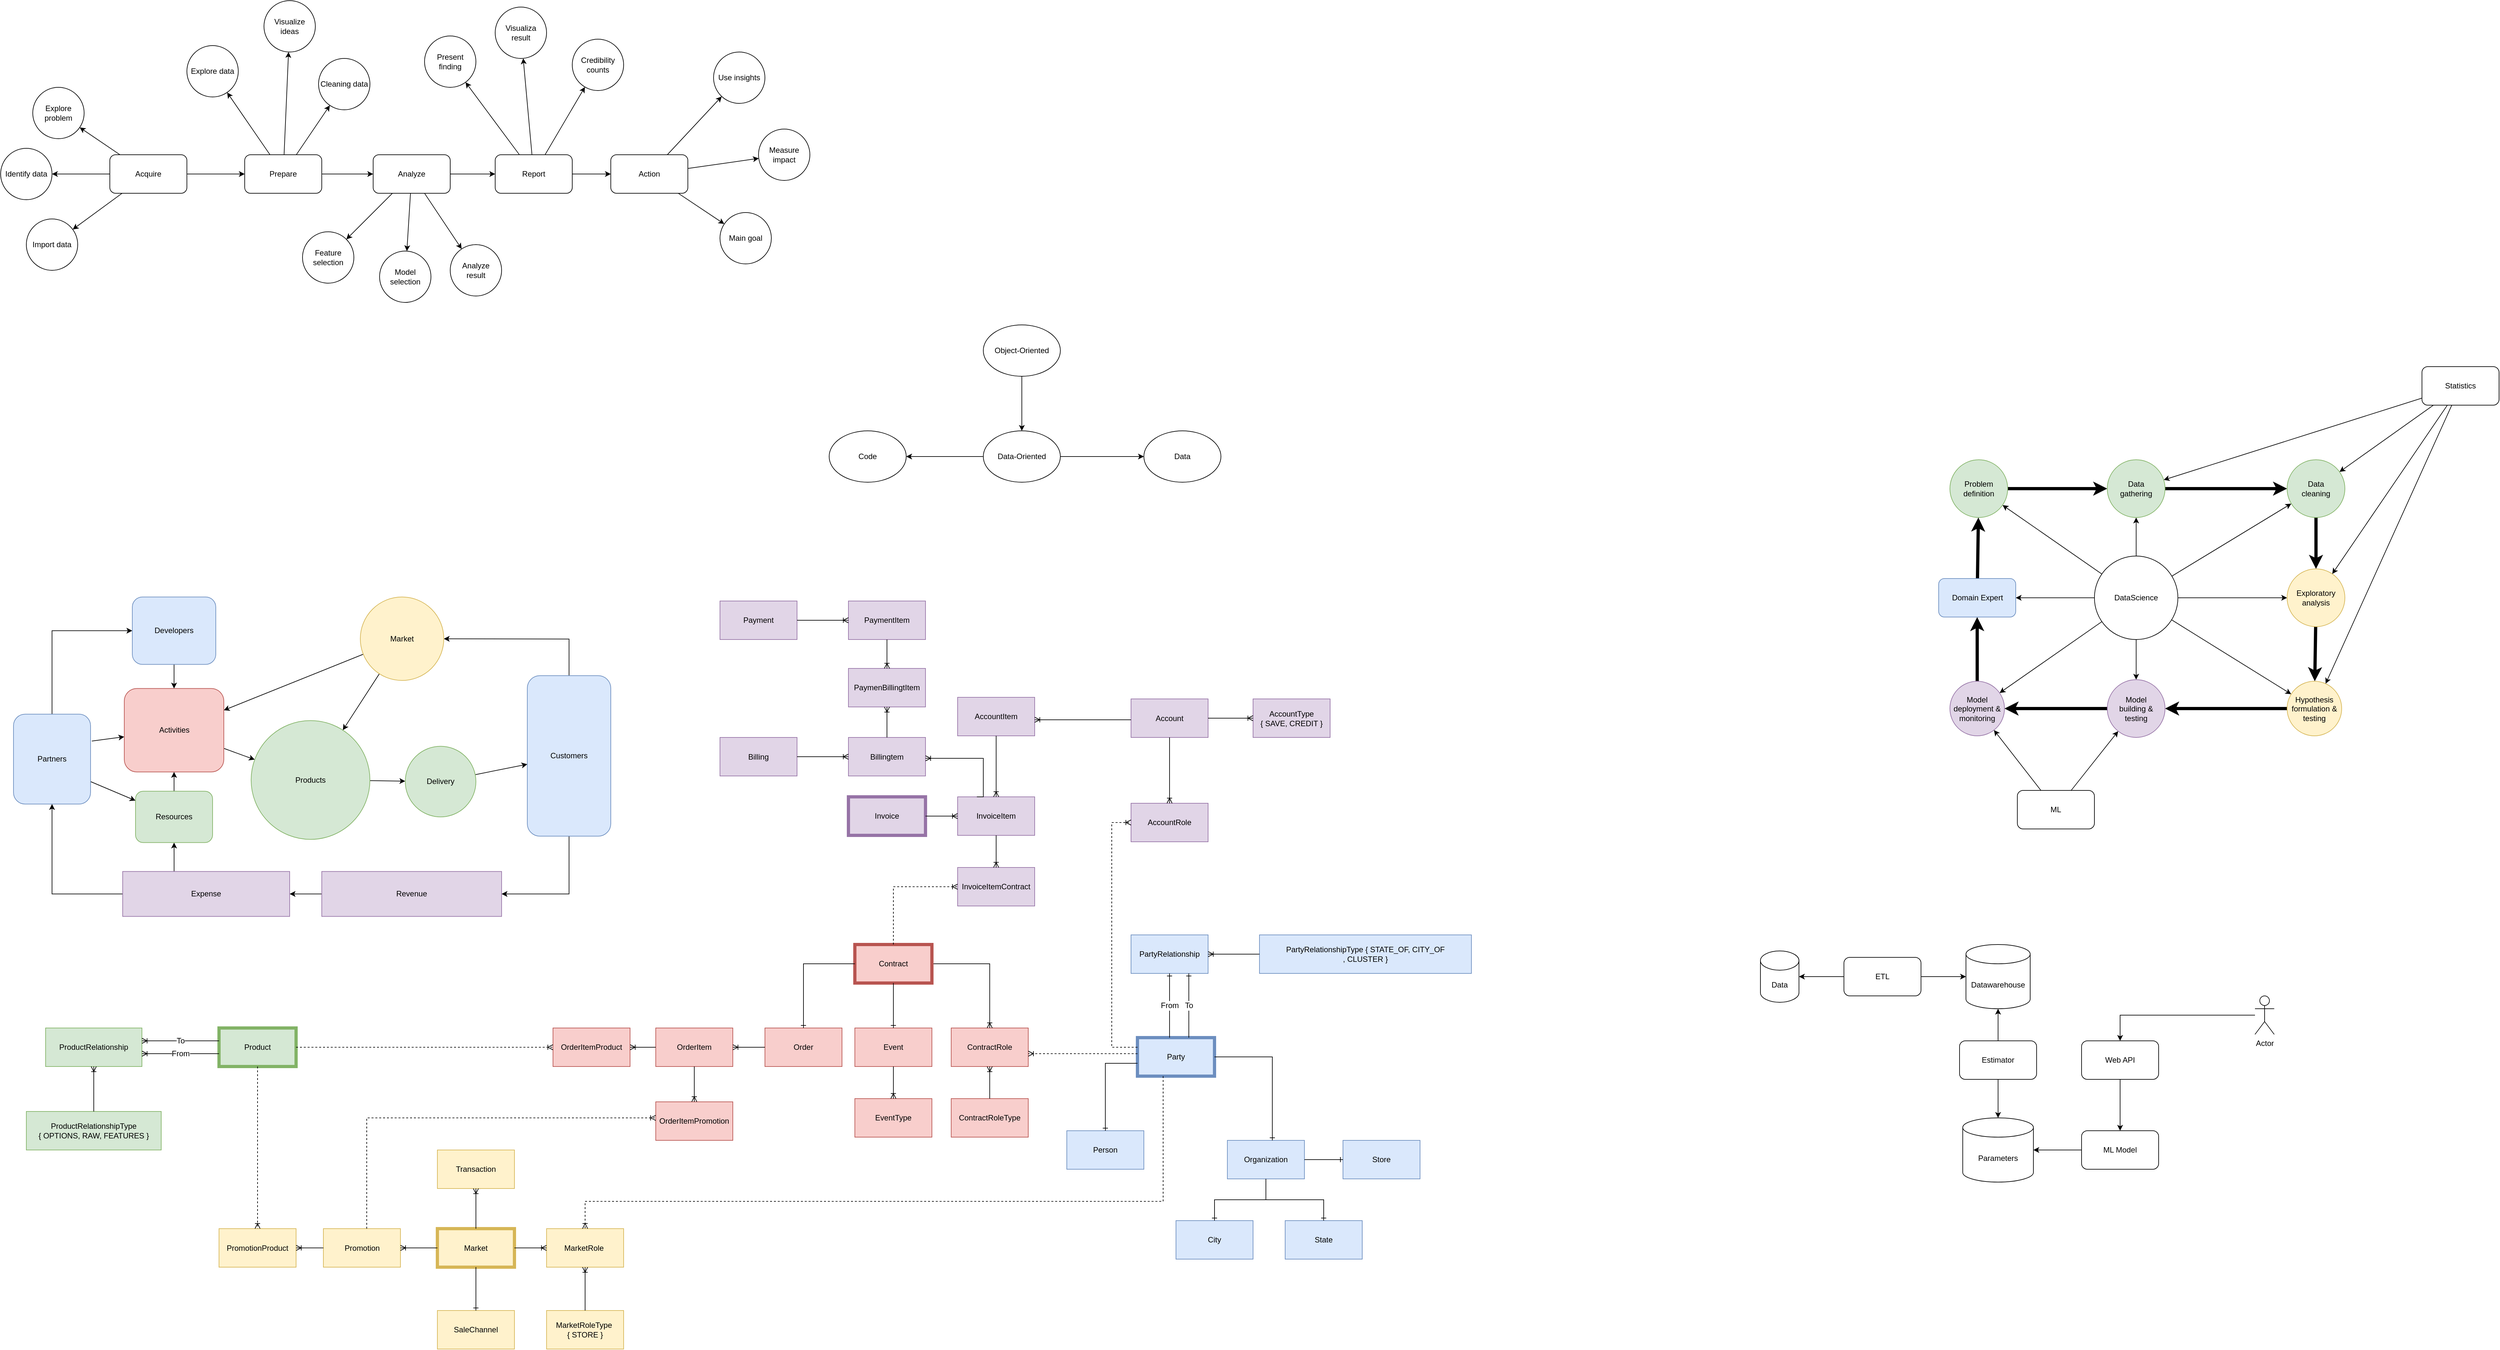 <mxfile version="20.3.0" type="github">
  <diagram id="AqMoiznXCZGiWsd2ppC3" name="Page-1">
    <mxGraphModel dx="4578" dy="1397" grid="1" gridSize="10" guides="1" tooltips="1" connect="1" arrows="1" fold="1" page="1" pageScale="1" pageWidth="1100" pageHeight="850" math="0" shadow="0">
      <root>
        <mxCell id="0" />
        <mxCell id="1" parent="0" />
        <mxCell id="n_7fIg3I3LmvqeybkAJg-35" style="edgeStyle=none;rounded=0;orthogonalLoop=1;jettySize=auto;html=1;" parent="1" source="n_7fIg3I3LmvqeybkAJg-1" target="n_7fIg3I3LmvqeybkAJg-2" edge="1">
          <mxGeometry relative="1" as="geometry" />
        </mxCell>
        <mxCell id="n_7fIg3I3LmvqeybkAJg-36" style="edgeStyle=none;rounded=0;orthogonalLoop=1;jettySize=auto;html=1;" parent="1" source="n_7fIg3I3LmvqeybkAJg-1" target="n_7fIg3I3LmvqeybkAJg-3" edge="1">
          <mxGeometry relative="1" as="geometry" />
        </mxCell>
        <mxCell id="n_7fIg3I3LmvqeybkAJg-37" style="edgeStyle=none;rounded=0;orthogonalLoop=1;jettySize=auto;html=1;" parent="1" source="n_7fIg3I3LmvqeybkAJg-1" target="n_7fIg3I3LmvqeybkAJg-4" edge="1">
          <mxGeometry relative="1" as="geometry" />
        </mxCell>
        <mxCell id="n_7fIg3I3LmvqeybkAJg-38" style="edgeStyle=none;rounded=0;orthogonalLoop=1;jettySize=auto;html=1;" parent="1" source="n_7fIg3I3LmvqeybkAJg-1" target="n_7fIg3I3LmvqeybkAJg-5" edge="1">
          <mxGeometry relative="1" as="geometry" />
        </mxCell>
        <mxCell id="n_7fIg3I3LmvqeybkAJg-39" style="edgeStyle=none;rounded=0;orthogonalLoop=1;jettySize=auto;html=1;" parent="1" source="n_7fIg3I3LmvqeybkAJg-1" target="n_7fIg3I3LmvqeybkAJg-6" edge="1">
          <mxGeometry relative="1" as="geometry" />
        </mxCell>
        <mxCell id="n_7fIg3I3LmvqeybkAJg-40" style="edgeStyle=none;rounded=0;orthogonalLoop=1;jettySize=auto;html=1;" parent="1" source="n_7fIg3I3LmvqeybkAJg-1" target="n_7fIg3I3LmvqeybkAJg-7" edge="1">
          <mxGeometry relative="1" as="geometry" />
        </mxCell>
        <mxCell id="n_7fIg3I3LmvqeybkAJg-41" style="edgeStyle=none;rounded=0;orthogonalLoop=1;jettySize=auto;html=1;" parent="1" source="n_7fIg3I3LmvqeybkAJg-1" target="n_7fIg3I3LmvqeybkAJg-8" edge="1">
          <mxGeometry relative="1" as="geometry" />
        </mxCell>
        <mxCell id="n_7fIg3I3LmvqeybkAJg-42" style="edgeStyle=none;rounded=0;orthogonalLoop=1;jettySize=auto;html=1;strokeWidth=1;" parent="1" source="n_7fIg3I3LmvqeybkAJg-1" target="n_7fIg3I3LmvqeybkAJg-33" edge="1">
          <mxGeometry relative="1" as="geometry" />
        </mxCell>
        <mxCell id="n_7fIg3I3LmvqeybkAJg-1" value="DataScience" style="ellipse;whiteSpace=wrap;html=1;aspect=fixed;" parent="1" vertex="1">
          <mxGeometry x="420" y="225" width="130" height="130" as="geometry" />
        </mxCell>
        <mxCell id="n_7fIg3I3LmvqeybkAJg-11" style="rounded=0;orthogonalLoop=1;jettySize=auto;html=1;strokeWidth=5;" parent="1" source="n_7fIg3I3LmvqeybkAJg-2" target="n_7fIg3I3LmvqeybkAJg-3" edge="1">
          <mxGeometry relative="1" as="geometry" />
        </mxCell>
        <mxCell id="n_7fIg3I3LmvqeybkAJg-2" value="&lt;div&gt;Problem&lt;/div&gt;&lt;div&gt;definition&lt;/div&gt;" style="ellipse;whiteSpace=wrap;html=1;aspect=fixed;fillColor=#d5e8d4;strokeColor=#82b366;" parent="1" vertex="1">
          <mxGeometry x="195" y="75" width="90" height="90" as="geometry" />
        </mxCell>
        <mxCell id="n_7fIg3I3LmvqeybkAJg-10" style="rounded=0;orthogonalLoop=1;jettySize=auto;html=1;strokeWidth=5;" parent="1" source="n_7fIg3I3LmvqeybkAJg-3" target="n_7fIg3I3LmvqeybkAJg-4" edge="1">
          <mxGeometry relative="1" as="geometry" />
        </mxCell>
        <mxCell id="n_7fIg3I3LmvqeybkAJg-3" value="&lt;div&gt;Data&lt;/div&gt;&lt;div&gt;gathering&lt;/div&gt;" style="ellipse;whiteSpace=wrap;html=1;aspect=fixed;fillColor=#d5e8d4;strokeColor=#82b366;" parent="1" vertex="1">
          <mxGeometry x="440" y="75" width="90" height="90" as="geometry" />
        </mxCell>
        <mxCell id="n_7fIg3I3LmvqeybkAJg-12" style="rounded=0;orthogonalLoop=1;jettySize=auto;html=1;strokeWidth=5;" parent="1" source="n_7fIg3I3LmvqeybkAJg-4" target="n_7fIg3I3LmvqeybkAJg-5" edge="1">
          <mxGeometry relative="1" as="geometry" />
        </mxCell>
        <mxCell id="n_7fIg3I3LmvqeybkAJg-4" value="&lt;div&gt;Data&lt;/div&gt;&lt;div&gt;cleaning&lt;/div&gt;" style="ellipse;whiteSpace=wrap;html=1;aspect=fixed;fillColor=#d5e8d4;strokeColor=#82b366;" parent="1" vertex="1">
          <mxGeometry x="720" y="75" width="90" height="90" as="geometry" />
        </mxCell>
        <mxCell id="n_7fIg3I3LmvqeybkAJg-13" style="rounded=0;orthogonalLoop=1;jettySize=auto;html=1;strokeWidth=5;" parent="1" source="n_7fIg3I3LmvqeybkAJg-5" target="n_7fIg3I3LmvqeybkAJg-6" edge="1">
          <mxGeometry relative="1" as="geometry" />
        </mxCell>
        <mxCell id="n_7fIg3I3LmvqeybkAJg-5" value="&lt;div&gt;Exploratory&lt;/div&gt;&lt;div&gt;analysis&lt;/div&gt;" style="ellipse;whiteSpace=wrap;html=1;aspect=fixed;fillColor=#fff2cc;strokeColor=#d6b656;" parent="1" vertex="1">
          <mxGeometry x="720" y="245" width="90" height="90" as="geometry" />
        </mxCell>
        <mxCell id="n_7fIg3I3LmvqeybkAJg-14" style="rounded=0;orthogonalLoop=1;jettySize=auto;html=1;strokeWidth=5;" parent="1" source="n_7fIg3I3LmvqeybkAJg-6" target="n_7fIg3I3LmvqeybkAJg-7" edge="1">
          <mxGeometry relative="1" as="geometry" />
        </mxCell>
        <mxCell id="n_7fIg3I3LmvqeybkAJg-6" value="&lt;div&gt;Hypothesis&lt;/div&gt;&lt;div&gt;formulation &amp;amp;&lt;/div&gt;&lt;div&gt;testing&lt;/div&gt;" style="ellipse;whiteSpace=wrap;html=1;aspect=fixed;fillColor=#fff2cc;strokeColor=#d6b656;" parent="1" vertex="1">
          <mxGeometry x="720" y="420" width="85" height="85" as="geometry" />
        </mxCell>
        <mxCell id="n_7fIg3I3LmvqeybkAJg-15" style="rounded=0;orthogonalLoop=1;jettySize=auto;html=1;strokeWidth=5;" parent="1" source="n_7fIg3I3LmvqeybkAJg-7" target="n_7fIg3I3LmvqeybkAJg-8" edge="1">
          <mxGeometry relative="1" as="geometry" />
        </mxCell>
        <mxCell id="n_7fIg3I3LmvqeybkAJg-7" value="&lt;div&gt;Model&lt;/div&gt;&lt;div&gt;building &amp;amp;&lt;/div&gt;&lt;div&gt;testing&lt;/div&gt;" style="ellipse;whiteSpace=wrap;html=1;aspect=fixed;fillColor=#e1d5e7;strokeColor=#9673a6;" parent="1" vertex="1">
          <mxGeometry x="440" y="417.5" width="90" height="90" as="geometry" />
        </mxCell>
        <mxCell id="n_7fIg3I3LmvqeybkAJg-16" style="rounded=0;orthogonalLoop=1;jettySize=auto;html=1;strokeWidth=5;" parent="1" source="n_7fIg3I3LmvqeybkAJg-8" target="n_7fIg3I3LmvqeybkAJg-33" edge="1">
          <mxGeometry relative="1" as="geometry" />
        </mxCell>
        <mxCell id="n_7fIg3I3LmvqeybkAJg-8" value="&lt;div&gt;Model&lt;/div&gt;&lt;div&gt;deployment &amp;amp;&lt;/div&gt;&lt;div&gt;monitoring&lt;/div&gt;" style="ellipse;whiteSpace=wrap;html=1;aspect=fixed;fillColor=#e1d5e7;strokeColor=#9673a6;" parent="1" vertex="1">
          <mxGeometry x="195" y="420" width="85" height="85" as="geometry" />
        </mxCell>
        <mxCell id="n_7fIg3I3LmvqeybkAJg-26" style="rounded=0;orthogonalLoop=1;jettySize=auto;html=1;" parent="1" source="n_7fIg3I3LmvqeybkAJg-19" target="n_7fIg3I3LmvqeybkAJg-8" edge="1">
          <mxGeometry relative="1" as="geometry" />
        </mxCell>
        <mxCell id="n_7fIg3I3LmvqeybkAJg-27" style="edgeStyle=none;rounded=0;orthogonalLoop=1;jettySize=auto;html=1;" parent="1" source="n_7fIg3I3LmvqeybkAJg-19" target="n_7fIg3I3LmvqeybkAJg-7" edge="1">
          <mxGeometry relative="1" as="geometry" />
        </mxCell>
        <mxCell id="n_7fIg3I3LmvqeybkAJg-19" value="ML" style="rounded=1;whiteSpace=wrap;html=1;" parent="1" vertex="1">
          <mxGeometry x="300" y="590" width="120" height="60" as="geometry" />
        </mxCell>
        <mxCell id="n_7fIg3I3LmvqeybkAJg-29" style="edgeStyle=none;rounded=0;orthogonalLoop=1;jettySize=auto;html=1;" parent="1" source="n_7fIg3I3LmvqeybkAJg-28" target="n_7fIg3I3LmvqeybkAJg-4" edge="1">
          <mxGeometry relative="1" as="geometry" />
        </mxCell>
        <mxCell id="n_7fIg3I3LmvqeybkAJg-30" style="edgeStyle=none;rounded=0;orthogonalLoop=1;jettySize=auto;html=1;" parent="1" source="n_7fIg3I3LmvqeybkAJg-28" target="n_7fIg3I3LmvqeybkAJg-5" edge="1">
          <mxGeometry relative="1" as="geometry" />
        </mxCell>
        <mxCell id="n_7fIg3I3LmvqeybkAJg-31" style="edgeStyle=none;rounded=0;orthogonalLoop=1;jettySize=auto;html=1;" parent="1" source="n_7fIg3I3LmvqeybkAJg-28" target="n_7fIg3I3LmvqeybkAJg-6" edge="1">
          <mxGeometry relative="1" as="geometry" />
        </mxCell>
        <mxCell id="n_7fIg3I3LmvqeybkAJg-32" style="edgeStyle=none;rounded=0;orthogonalLoop=1;jettySize=auto;html=1;" parent="1" source="n_7fIg3I3LmvqeybkAJg-28" target="n_7fIg3I3LmvqeybkAJg-3" edge="1">
          <mxGeometry relative="1" as="geometry" />
        </mxCell>
        <mxCell id="n_7fIg3I3LmvqeybkAJg-28" value="Statistics" style="rounded=1;whiteSpace=wrap;html=1;" parent="1" vertex="1">
          <mxGeometry x="930" y="-70" width="120" height="60" as="geometry" />
        </mxCell>
        <mxCell id="n_7fIg3I3LmvqeybkAJg-34" style="edgeStyle=none;rounded=0;orthogonalLoop=1;jettySize=auto;html=1;strokeWidth=5;" parent="1" source="n_7fIg3I3LmvqeybkAJg-33" target="n_7fIg3I3LmvqeybkAJg-2" edge="1">
          <mxGeometry relative="1" as="geometry" />
        </mxCell>
        <mxCell id="n_7fIg3I3LmvqeybkAJg-33" value="Domain Expert" style="rounded=1;whiteSpace=wrap;html=1;fillColor=#dae8fc;strokeColor=#6c8ebf;" parent="1" vertex="1">
          <mxGeometry x="177.5" y="260" width="120" height="60" as="geometry" />
        </mxCell>
        <mxCell id="AKqKs_HmM4aeHzTfp3hS-4" style="rounded=0;orthogonalLoop=1;jettySize=auto;html=1;" parent="1" source="AKqKs_HmM4aeHzTfp3hS-1" target="AKqKs_HmM4aeHzTfp3hS-2" edge="1">
          <mxGeometry relative="1" as="geometry" />
        </mxCell>
        <mxCell id="AKqKs_HmM4aeHzTfp3hS-5" style="edgeStyle=none;rounded=0;orthogonalLoop=1;jettySize=auto;html=1;" parent="1" source="AKqKs_HmM4aeHzTfp3hS-1" target="AKqKs_HmM4aeHzTfp3hS-3" edge="1">
          <mxGeometry relative="1" as="geometry" />
        </mxCell>
        <mxCell id="AKqKs_HmM4aeHzTfp3hS-1" value="Data-Oriented" style="ellipse;whiteSpace=wrap;html=1;" parent="1" vertex="1">
          <mxGeometry x="-1310" y="30" width="120" height="80" as="geometry" />
        </mxCell>
        <mxCell id="AKqKs_HmM4aeHzTfp3hS-2" value="Code" style="ellipse;whiteSpace=wrap;html=1;" parent="1" vertex="1">
          <mxGeometry x="-1550" y="30" width="120" height="80" as="geometry" />
        </mxCell>
        <mxCell id="AKqKs_HmM4aeHzTfp3hS-3" value="Data" style="ellipse;whiteSpace=wrap;html=1;" parent="1" vertex="1">
          <mxGeometry x="-1060" y="30" width="120" height="80" as="geometry" />
        </mxCell>
        <mxCell id="AKqKs_HmM4aeHzTfp3hS-7" style="edgeStyle=none;rounded=0;orthogonalLoop=1;jettySize=auto;html=1;" parent="1" source="AKqKs_HmM4aeHzTfp3hS-6" target="AKqKs_HmM4aeHzTfp3hS-1" edge="1">
          <mxGeometry relative="1" as="geometry" />
        </mxCell>
        <mxCell id="AKqKs_HmM4aeHzTfp3hS-6" value="Object-Oriented" style="ellipse;whiteSpace=wrap;html=1;" parent="1" vertex="1">
          <mxGeometry x="-1310" y="-135" width="120" height="80" as="geometry" />
        </mxCell>
        <mxCell id="DiZXjh_aEqviNDpe_JiY-1" value="Party" style="rounded=0;whiteSpace=wrap;html=1;fillColor=#dae8fc;strokeColor=#6c8ebf;strokeWidth=5;" parent="1" vertex="1">
          <mxGeometry x="-1070" y="975" width="120" height="60" as="geometry" />
        </mxCell>
        <mxCell id="DiZXjh_aEqviNDpe_JiY-2" value="Organization" style="rounded=0;whiteSpace=wrap;html=1;fillColor=#dae8fc;strokeColor=#6c8ebf;" parent="1" vertex="1">
          <mxGeometry x="-930" y="1135" width="120" height="60" as="geometry" />
        </mxCell>
        <mxCell id="DiZXjh_aEqviNDpe_JiY-4" value="" style="fontSize=12;html=1;endArrow=ERone;endFill=1;rounded=0;edgeStyle=orthogonalEdgeStyle;" parent="1" source="DiZXjh_aEqviNDpe_JiY-1" target="DiZXjh_aEqviNDpe_JiY-2" edge="1">
          <mxGeometry width="100" height="100" relative="1" as="geometry">
            <mxPoint x="-780" y="1065" as="sourcePoint" />
            <mxPoint x="-860" y="965" as="targetPoint" />
            <Array as="points">
              <mxPoint x="-860" y="1005" />
            </Array>
          </mxGeometry>
        </mxCell>
        <mxCell id="DiZXjh_aEqviNDpe_JiY-5" value="Person" style="rounded=0;whiteSpace=wrap;html=1;fillColor=#dae8fc;strokeColor=#6c8ebf;" parent="1" vertex="1">
          <mxGeometry x="-1180" y="1120" width="120" height="60" as="geometry" />
        </mxCell>
        <mxCell id="DiZXjh_aEqviNDpe_JiY-6" value="" style="fontSize=12;html=1;endArrow=ERone;endFill=1;rounded=0;edgeStyle=orthogonalEdgeStyle;" parent="1" source="DiZXjh_aEqviNDpe_JiY-1" target="DiZXjh_aEqviNDpe_JiY-5" edge="1">
          <mxGeometry width="100" height="100" relative="1" as="geometry">
            <mxPoint x="-879.947" y="1145" as="sourcePoint" />
            <mxPoint x="-1250" y="1005" as="targetPoint" />
            <Array as="points">
              <mxPoint x="-1120" y="1015" />
            </Array>
          </mxGeometry>
        </mxCell>
        <mxCell id="DiZXjh_aEqviNDpe_JiY-9" value="Store" style="rounded=0;whiteSpace=wrap;html=1;fillColor=#dae8fc;strokeColor=#6c8ebf;" parent="1" vertex="1">
          <mxGeometry x="-750" y="1135" width="120" height="60" as="geometry" />
        </mxCell>
        <mxCell id="DiZXjh_aEqviNDpe_JiY-10" value="" style="edgeStyle=entityRelationEdgeStyle;fontSize=12;html=1;endArrow=ERone;endFill=1;rounded=0;" parent="1" source="DiZXjh_aEqviNDpe_JiY-2" target="DiZXjh_aEqviNDpe_JiY-9" edge="1">
          <mxGeometry width="100" height="100" relative="1" as="geometry">
            <mxPoint x="-740" y="1055" as="sourcePoint" />
            <mxPoint x="-640" y="955" as="targetPoint" />
          </mxGeometry>
        </mxCell>
        <mxCell id="DiZXjh_aEqviNDpe_JiY-15" value="PartyRelationship" style="rounded=0;whiteSpace=wrap;html=1;fillColor=#dae8fc;strokeColor=#6c8ebf;" parent="1" vertex="1">
          <mxGeometry x="-1080" y="815" width="120" height="60" as="geometry" />
        </mxCell>
        <mxCell id="DiZXjh_aEqviNDpe_JiY-16" value="From" style="fontSize=12;html=1;endArrow=ERone;endFill=1;rounded=0;edgeStyle=orthogonalEdgeStyle;" parent="1" source="DiZXjh_aEqviNDpe_JiY-1" target="DiZXjh_aEqviNDpe_JiY-15" edge="1">
          <mxGeometry width="100" height="100" relative="1" as="geometry">
            <mxPoint x="-940" y="1015.0" as="sourcePoint" />
            <mxPoint x="-869.947" y="1145" as="targetPoint" />
            <Array as="points">
              <mxPoint x="-1020" y="910" />
              <mxPoint x="-1020" y="910" />
            </Array>
          </mxGeometry>
        </mxCell>
        <mxCell id="DiZXjh_aEqviNDpe_JiY-18" value="To" style="fontSize=12;html=1;endArrow=ERone;endFill=1;rounded=0;edgeStyle=orthogonalEdgeStyle;" parent="1" source="DiZXjh_aEqviNDpe_JiY-1" target="DiZXjh_aEqviNDpe_JiY-15" edge="1">
          <mxGeometry width="100" height="100" relative="1" as="geometry">
            <mxPoint x="-1029.947" y="985" as="sourcePoint" />
            <mxPoint x="-1029.947" y="885" as="targetPoint" />
            <Array as="points">
              <mxPoint x="-990" y="895" />
              <mxPoint x="-990" y="895" />
            </Array>
          </mxGeometry>
        </mxCell>
        <mxCell id="DiZXjh_aEqviNDpe_JiY-19" value="PartyRelationshipType { STATE_OF, CITY_OF&lt;br&gt;,&amp;nbsp;CLUSTER }" style="rounded=0;whiteSpace=wrap;html=1;fillColor=#dae8fc;strokeColor=#6c8ebf;" parent="1" vertex="1">
          <mxGeometry x="-880" y="815" width="330" height="60" as="geometry" />
        </mxCell>
        <mxCell id="DiZXjh_aEqviNDpe_JiY-20" value="" style="edgeStyle=entityRelationEdgeStyle;fontSize=12;html=1;endArrow=ERoneToMany;rounded=0;" parent="1" source="DiZXjh_aEqviNDpe_JiY-19" target="DiZXjh_aEqviNDpe_JiY-15" edge="1">
          <mxGeometry width="100" height="100" relative="1" as="geometry">
            <mxPoint x="-570" y="1015" as="sourcePoint" />
            <mxPoint x="-470" y="915" as="targetPoint" />
          </mxGeometry>
        </mxCell>
        <mxCell id="UxaYWRvRHPkxiGg4G-dx-1" value="Product" style="rounded=0;whiteSpace=wrap;html=1;fillColor=#d5e8d4;strokeColor=#82b366;strokeWidth=5;" parent="1" vertex="1">
          <mxGeometry x="-2500" y="960" width="120" height="60" as="geometry" />
        </mxCell>
        <mxCell id="UxaYWRvRHPkxiGg4G-dx-2" value="Order" style="rounded=0;whiteSpace=wrap;html=1;fillColor=#f8cecc;strokeColor=#b85450;" parent="1" vertex="1">
          <mxGeometry x="-1650" y="960" width="120" height="60" as="geometry" />
        </mxCell>
        <mxCell id="UxaYWRvRHPkxiGg4G-dx-3" value="OrderItem" style="rounded=0;whiteSpace=wrap;html=1;fillColor=#f8cecc;strokeColor=#b85450;" parent="1" vertex="1">
          <mxGeometry x="-1820" y="960" width="120" height="60" as="geometry" />
        </mxCell>
        <mxCell id="UxaYWRvRHPkxiGg4G-dx-4" value="" style="edgeStyle=orthogonalEdgeStyle;fontSize=12;html=1;endArrow=ERoneToMany;rounded=0;" parent="1" source="UxaYWRvRHPkxiGg4G-dx-2" target="UxaYWRvRHPkxiGg4G-dx-3" edge="1">
          <mxGeometry width="100" height="100" relative="1" as="geometry">
            <mxPoint x="-1030" y="1025" as="sourcePoint" />
            <mxPoint x="-1110" y="1025" as="targetPoint" />
          </mxGeometry>
        </mxCell>
        <mxCell id="UxaYWRvRHPkxiGg4G-dx-5" value="OrderItemProduct" style="rounded=0;whiteSpace=wrap;html=1;fillColor=#f8cecc;strokeColor=#b85450;" parent="1" vertex="1">
          <mxGeometry x="-1980" y="960" width="120" height="60" as="geometry" />
        </mxCell>
        <mxCell id="UxaYWRvRHPkxiGg4G-dx-6" value="ContractRole" style="rounded=0;whiteSpace=wrap;html=1;fillColor=#f8cecc;strokeColor=#b85450;" parent="1" vertex="1">
          <mxGeometry x="-1360" y="960" width="120" height="60" as="geometry" />
        </mxCell>
        <mxCell id="UxaYWRvRHPkxiGg4G-dx-7" value="" style="edgeStyle=orthogonalEdgeStyle;fontSize=12;html=1;endArrow=ERoneToMany;rounded=0;" parent="1" source="UQxZv_VmtrtVXWc6xAbR-11" target="UxaYWRvRHPkxiGg4G-dx-6" edge="1">
          <mxGeometry width="100" height="100" relative="1" as="geometry">
            <mxPoint x="-1440" y="1030" as="sourcePoint" />
            <mxPoint x="-1440" y="1085" as="targetPoint" />
            <Array as="points">
              <mxPoint x="-1300" y="860" />
            </Array>
          </mxGeometry>
        </mxCell>
        <mxCell id="UxaYWRvRHPkxiGg4G-dx-8" value="" style="edgeStyle=orthogonalEdgeStyle;fontSize=12;html=1;endArrow=ERoneToMany;rounded=0;dashed=1;" parent="1" source="DiZXjh_aEqviNDpe_JiY-1" target="UxaYWRvRHPkxiGg4G-dx-6" edge="1">
          <mxGeometry width="100" height="100" relative="1" as="geometry">
            <mxPoint x="-1400" y="870" as="sourcePoint" />
            <mxPoint x="-1400" y="925" as="targetPoint" />
            <Array as="points">
              <mxPoint x="-1130" y="1000" />
              <mxPoint x="-1130" y="1000" />
            </Array>
          </mxGeometry>
        </mxCell>
        <mxCell id="UxaYWRvRHPkxiGg4G-dx-9" value="" style="edgeStyle=orthogonalEdgeStyle;fontSize=12;html=1;endArrow=ERoneToMany;rounded=0;" parent="1" source="UxaYWRvRHPkxiGg4G-dx-3" target="UxaYWRvRHPkxiGg4G-dx-5" edge="1">
          <mxGeometry width="100" height="100" relative="1" as="geometry">
            <mxPoint x="-1830" y="910" as="sourcePoint" />
            <mxPoint x="-1570" y="970" as="targetPoint" />
          </mxGeometry>
        </mxCell>
        <mxCell id="UxaYWRvRHPkxiGg4G-dx-10" value="" style="edgeStyle=orthogonalEdgeStyle;fontSize=12;html=1;endArrow=ERoneToMany;rounded=0;dashed=1;" parent="1" source="UxaYWRvRHPkxiGg4G-dx-1" target="UxaYWRvRHPkxiGg4G-dx-5" edge="1">
          <mxGeometry width="100" height="100" relative="1" as="geometry">
            <mxPoint x="-1710" y="885" as="sourcePoint" />
            <mxPoint x="-1570" y="970" as="targetPoint" />
          </mxGeometry>
        </mxCell>
        <mxCell id="UxaYWRvRHPkxiGg4G-dx-11" value="Market" style="rounded=0;whiteSpace=wrap;html=1;fillColor=#fff2cc;strokeColor=#d6b656;strokeWidth=5;" parent="1" vertex="1">
          <mxGeometry x="-2160" y="1272.5" width="120" height="60" as="geometry" />
        </mxCell>
        <mxCell id="UxaYWRvRHPkxiGg4G-dx-12" value="Promotion" style="rounded=0;whiteSpace=wrap;html=1;fillColor=#fff2cc;strokeColor=#d6b656;" parent="1" vertex="1">
          <mxGeometry x="-2337.5" y="1272.5" width="120" height="60" as="geometry" />
        </mxCell>
        <mxCell id="UxaYWRvRHPkxiGg4G-dx-13" value="" style="edgeStyle=orthogonalEdgeStyle;fontSize=12;html=1;endArrow=ERoneToMany;rounded=0;" parent="1" source="UxaYWRvRHPkxiGg4G-dx-11" target="UxaYWRvRHPkxiGg4G-dx-12" edge="1">
          <mxGeometry width="100" height="100" relative="1" as="geometry">
            <mxPoint x="-2260" y="1622.5" as="sourcePoint" />
            <mxPoint x="-2300" y="1622.5" as="targetPoint" />
          </mxGeometry>
        </mxCell>
        <mxCell id="UxaYWRvRHPkxiGg4G-dx-16" value="PromotionProduct" style="rounded=0;whiteSpace=wrap;html=1;fillColor=#fff2cc;strokeColor=#d6b656;" parent="1" vertex="1">
          <mxGeometry x="-2500" y="1272.5" width="120" height="60" as="geometry" />
        </mxCell>
        <mxCell id="UxaYWRvRHPkxiGg4G-dx-17" value="" style="edgeStyle=orthogonalEdgeStyle;fontSize=12;html=1;endArrow=ERoneToMany;rounded=0;" parent="1" source="UxaYWRvRHPkxiGg4G-dx-12" target="UxaYWRvRHPkxiGg4G-dx-16" edge="1">
          <mxGeometry width="100" height="100" relative="1" as="geometry">
            <mxPoint x="-2110" y="1342.5" as="sourcePoint" />
            <mxPoint x="-2190" y="1502.5" as="targetPoint" />
            <Array as="points" />
          </mxGeometry>
        </mxCell>
        <mxCell id="UxaYWRvRHPkxiGg4G-dx-18" value="" style="edgeStyle=orthogonalEdgeStyle;fontSize=12;html=1;endArrow=ERoneToMany;rounded=0;dashed=1;" parent="1" source="UxaYWRvRHPkxiGg4G-dx-1" target="UxaYWRvRHPkxiGg4G-dx-16" edge="1">
          <mxGeometry width="100" height="100" relative="1" as="geometry">
            <mxPoint x="-2090" y="1000" as="sourcePoint" />
            <mxPoint x="-1970" y="1000" as="targetPoint" />
            <Array as="points">
              <mxPoint x="-2440" y="1170" />
            </Array>
          </mxGeometry>
        </mxCell>
        <mxCell id="UxaYWRvRHPkxiGg4G-dx-21" value="OrderItemPromotion" style="rounded=0;whiteSpace=wrap;html=1;fillColor=#f8cecc;strokeColor=#b85450;" parent="1" vertex="1">
          <mxGeometry x="-1820" y="1075" width="120" height="60" as="geometry" />
        </mxCell>
        <mxCell id="UxaYWRvRHPkxiGg4G-dx-22" value="" style="edgeStyle=orthogonalEdgeStyle;fontSize=12;html=1;endArrow=ERoneToMany;rounded=0;" parent="1" source="UxaYWRvRHPkxiGg4G-dx-3" target="UxaYWRvRHPkxiGg4G-dx-21" edge="1">
          <mxGeometry width="100" height="100" relative="1" as="geometry">
            <mxPoint x="-1960" y="698.75" as="sourcePoint" />
            <mxPoint x="-1960" y="746.25" as="targetPoint" />
          </mxGeometry>
        </mxCell>
        <mxCell id="UxaYWRvRHPkxiGg4G-dx-23" value="" style="edgeStyle=orthogonalEdgeStyle;fontSize=12;html=1;endArrow=ERoneToMany;rounded=0;dashed=1;" parent="1" source="UxaYWRvRHPkxiGg4G-dx-12" target="UxaYWRvRHPkxiGg4G-dx-21" edge="1">
          <mxGeometry width="100" height="100" relative="1" as="geometry">
            <mxPoint x="-2150" y="970" as="sourcePoint" />
            <mxPoint x="-2150" y="806.25" as="targetPoint" />
            <Array as="points">
              <mxPoint x="-2270" y="1100" />
            </Array>
          </mxGeometry>
        </mxCell>
        <mxCell id="UxaYWRvRHPkxiGg4G-dx-24" value="Data" style="shape=cylinder3;whiteSpace=wrap;html=1;boundedLbl=1;backgroundOutline=1;size=15;" parent="1" vertex="1">
          <mxGeometry x="-100" y="840" width="60" height="80" as="geometry" />
        </mxCell>
        <mxCell id="UxaYWRvRHPkxiGg4G-dx-28" style="edgeStyle=orthogonalEdgeStyle;rounded=0;orthogonalLoop=1;jettySize=auto;html=1;" parent="1" source="UxaYWRvRHPkxiGg4G-dx-25" target="UxaYWRvRHPkxiGg4G-dx-26" edge="1">
          <mxGeometry relative="1" as="geometry" />
        </mxCell>
        <mxCell id="UxaYWRvRHPkxiGg4G-dx-33" style="edgeStyle=orthogonalEdgeStyle;rounded=0;orthogonalLoop=1;jettySize=auto;html=1;" parent="1" source="UxaYWRvRHPkxiGg4G-dx-25" target="UxaYWRvRHPkxiGg4G-dx-24" edge="1">
          <mxGeometry relative="1" as="geometry" />
        </mxCell>
        <mxCell id="UxaYWRvRHPkxiGg4G-dx-25" value="ETL" style="rounded=1;whiteSpace=wrap;html=1;" parent="1" vertex="1">
          <mxGeometry x="30" y="850" width="120" height="60" as="geometry" />
        </mxCell>
        <mxCell id="UxaYWRvRHPkxiGg4G-dx-26" value="Datawarehouse" style="shape=cylinder3;whiteSpace=wrap;html=1;boundedLbl=1;backgroundOutline=1;size=15;" parent="1" vertex="1">
          <mxGeometry x="220" y="830" width="100" height="100" as="geometry" />
        </mxCell>
        <mxCell id="UxaYWRvRHPkxiGg4G-dx-29" value="Parameters" style="shape=cylinder3;whiteSpace=wrap;html=1;boundedLbl=1;backgroundOutline=1;size=15;" parent="1" vertex="1">
          <mxGeometry x="215" y="1100" width="110" height="100" as="geometry" />
        </mxCell>
        <mxCell id="UxaYWRvRHPkxiGg4G-dx-34" style="edgeStyle=orthogonalEdgeStyle;rounded=0;orthogonalLoop=1;jettySize=auto;html=1;" parent="1" source="UxaYWRvRHPkxiGg4G-dx-30" target="UxaYWRvRHPkxiGg4G-dx-26" edge="1">
          <mxGeometry relative="1" as="geometry" />
        </mxCell>
        <mxCell id="UxaYWRvRHPkxiGg4G-dx-35" style="edgeStyle=orthogonalEdgeStyle;rounded=0;orthogonalLoop=1;jettySize=auto;html=1;" parent="1" source="UxaYWRvRHPkxiGg4G-dx-30" target="UxaYWRvRHPkxiGg4G-dx-29" edge="1">
          <mxGeometry relative="1" as="geometry" />
        </mxCell>
        <mxCell id="UxaYWRvRHPkxiGg4G-dx-30" value="Estimator" style="rounded=1;whiteSpace=wrap;html=1;" parent="1" vertex="1">
          <mxGeometry x="210" y="980" width="120" height="60" as="geometry" />
        </mxCell>
        <mxCell id="UxaYWRvRHPkxiGg4G-dx-37" style="edgeStyle=orthogonalEdgeStyle;rounded=0;orthogonalLoop=1;jettySize=auto;html=1;" parent="1" source="UxaYWRvRHPkxiGg4G-dx-36" target="UxaYWRvRHPkxiGg4G-dx-29" edge="1">
          <mxGeometry relative="1" as="geometry" />
        </mxCell>
        <mxCell id="UxaYWRvRHPkxiGg4G-dx-36" value="ML Model" style="rounded=1;whiteSpace=wrap;html=1;" parent="1" vertex="1">
          <mxGeometry x="400" y="1120" width="120" height="60" as="geometry" />
        </mxCell>
        <mxCell id="UxaYWRvRHPkxiGg4G-dx-39" style="edgeStyle=orthogonalEdgeStyle;rounded=0;orthogonalLoop=1;jettySize=auto;html=1;" parent="1" source="UxaYWRvRHPkxiGg4G-dx-38" target="UxaYWRvRHPkxiGg4G-dx-36" edge="1">
          <mxGeometry relative="1" as="geometry" />
        </mxCell>
        <mxCell id="UxaYWRvRHPkxiGg4G-dx-38" value="Web API" style="rounded=1;whiteSpace=wrap;html=1;" parent="1" vertex="1">
          <mxGeometry x="400" y="980" width="120" height="60" as="geometry" />
        </mxCell>
        <mxCell id="UxaYWRvRHPkxiGg4G-dx-41" style="edgeStyle=orthogonalEdgeStyle;rounded=0;orthogonalLoop=1;jettySize=auto;html=1;" parent="1" source="UxaYWRvRHPkxiGg4G-dx-40" target="UxaYWRvRHPkxiGg4G-dx-38" edge="1">
          <mxGeometry relative="1" as="geometry" />
        </mxCell>
        <mxCell id="UxaYWRvRHPkxiGg4G-dx-40" value="Actor" style="shape=umlActor;verticalLabelPosition=bottom;verticalAlign=top;html=1;outlineConnect=0;" parent="1" vertex="1">
          <mxGeometry x="670" y="910" width="30" height="60" as="geometry" />
        </mxCell>
        <mxCell id="UxaYWRvRHPkxiGg4G-dx-42" value="City" style="rounded=0;whiteSpace=wrap;html=1;fillColor=#dae8fc;strokeColor=#6c8ebf;" parent="1" vertex="1">
          <mxGeometry x="-1010" y="1260" width="120" height="60" as="geometry" />
        </mxCell>
        <mxCell id="UxaYWRvRHPkxiGg4G-dx-43" value="State" style="rounded=0;whiteSpace=wrap;html=1;fillColor=#dae8fc;strokeColor=#6c8ebf;" parent="1" vertex="1">
          <mxGeometry x="-840" y="1260" width="120" height="60" as="geometry" />
        </mxCell>
        <mxCell id="UxaYWRvRHPkxiGg4G-dx-45" value="" style="edgeStyle=orthogonalEdgeStyle;fontSize=12;html=1;endArrow=ERone;endFill=1;rounded=0;" parent="1" source="DiZXjh_aEqviNDpe_JiY-2" target="UxaYWRvRHPkxiGg4G-dx-42" edge="1">
          <mxGeometry width="100" height="100" relative="1" as="geometry">
            <mxPoint x="-810" y="1175" as="sourcePoint" />
            <mxPoint x="-740" y="1175" as="targetPoint" />
          </mxGeometry>
        </mxCell>
        <mxCell id="UxaYWRvRHPkxiGg4G-dx-46" value="" style="edgeStyle=orthogonalEdgeStyle;fontSize=12;html=1;endArrow=ERone;endFill=1;rounded=0;" parent="1" source="DiZXjh_aEqviNDpe_JiY-2" target="UxaYWRvRHPkxiGg4G-dx-43" edge="1">
          <mxGeometry width="100" height="100" relative="1" as="geometry">
            <mxPoint x="-870" y="1205" as="sourcePoint" />
            <mxPoint x="-950" y="1270" as="targetPoint" />
            <Array as="points" />
          </mxGeometry>
        </mxCell>
        <mxCell id="UQxZv_VmtrtVXWc6xAbR-3" value="ProductRelationship" style="rounded=0;whiteSpace=wrap;html=1;fillColor=#d5e8d4;strokeColor=#82b366;" parent="1" vertex="1">
          <mxGeometry x="-2770" y="960" width="150" height="60" as="geometry" />
        </mxCell>
        <mxCell id="UQxZv_VmtrtVXWc6xAbR-4" value="To" style="edgeStyle=orthogonalEdgeStyle;fontSize=12;html=1;endArrow=ERoneToMany;rounded=0;" parent="1" source="UxaYWRvRHPkxiGg4G-dx-1" target="UQxZv_VmtrtVXWc6xAbR-3" edge="1">
          <mxGeometry width="100" height="100" relative="1" as="geometry">
            <mxPoint x="-2300" y="776.25" as="sourcePoint" />
            <mxPoint x="-2370" y="776.25" as="targetPoint" />
            <Array as="points">
              <mxPoint x="-2560" y="980" />
              <mxPoint x="-2560" y="980" />
            </Array>
          </mxGeometry>
        </mxCell>
        <mxCell id="UQxZv_VmtrtVXWc6xAbR-6" value="From" style="edgeStyle=orthogonalEdgeStyle;fontSize=12;html=1;endArrow=ERoneToMany;rounded=0;" parent="1" source="UxaYWRvRHPkxiGg4G-dx-1" target="UQxZv_VmtrtVXWc6xAbR-3" edge="1">
          <mxGeometry width="100" height="100" relative="1" as="geometry">
            <mxPoint x="-2490" y="990" as="sourcePoint" />
            <mxPoint x="-2610" y="990" as="targetPoint" />
            <Array as="points">
              <mxPoint x="-2560" y="1000" />
              <mxPoint x="-2560" y="1000" />
            </Array>
          </mxGeometry>
        </mxCell>
        <mxCell id="UQxZv_VmtrtVXWc6xAbR-9" value="Event" style="rounded=0;whiteSpace=wrap;html=1;fillColor=#f8cecc;strokeColor=#b85450;" parent="1" vertex="1">
          <mxGeometry x="-1510" y="960" width="120" height="60" as="geometry" />
        </mxCell>
        <mxCell id="UQxZv_VmtrtVXWc6xAbR-11" value="Contract" style="rounded=0;whiteSpace=wrap;html=1;fillColor=#f8cecc;strokeColor=#b85450;strokeWidth=5;" parent="1" vertex="1">
          <mxGeometry x="-1510" y="830" width="120" height="60" as="geometry" />
        </mxCell>
        <mxCell id="UQxZv_VmtrtVXWc6xAbR-12" value="" style="fontSize=12;html=1;endArrow=ERone;endFill=1;rounded=0;edgeStyle=orthogonalEdgeStyle;" parent="1" source="UQxZv_VmtrtVXWc6xAbR-11" target="UxaYWRvRHPkxiGg4G-dx-2" edge="1">
          <mxGeometry width="100" height="100" relative="1" as="geometry">
            <mxPoint x="-1060" y="1025.059" as="sourcePoint" />
            <mxPoint x="-1139.941" y="1145" as="targetPoint" />
            <Array as="points">
              <mxPoint x="-1590" y="860" />
            </Array>
          </mxGeometry>
        </mxCell>
        <mxCell id="UQxZv_VmtrtVXWc6xAbR-13" value="" style="fontSize=12;html=1;endArrow=ERone;endFill=1;rounded=0;edgeStyle=orthogonalEdgeStyle;" parent="1" source="UQxZv_VmtrtVXWc6xAbR-11" target="UQxZv_VmtrtVXWc6xAbR-9" edge="1">
          <mxGeometry width="100" height="100" relative="1" as="geometry">
            <mxPoint x="-1550" y="860" as="sourcePoint" />
            <mxPoint x="-1579.941" y="970" as="targetPoint" />
            <Array as="points">
              <mxPoint x="-1450" y="910" />
              <mxPoint x="-1450" y="910" />
            </Array>
          </mxGeometry>
        </mxCell>
        <mxCell id="UQxZv_VmtrtVXWc6xAbR-14" value="EventType" style="rounded=0;whiteSpace=wrap;html=1;fillColor=#f8cecc;strokeColor=#b85450;" parent="1" vertex="1">
          <mxGeometry x="-1510" y="1070" width="120" height="60" as="geometry" />
        </mxCell>
        <mxCell id="UQxZv_VmtrtVXWc6xAbR-15" value="" style="edgeStyle=orthogonalEdgeStyle;fontSize=12;html=1;endArrow=ERoneToMany;rounded=0;" parent="1" source="UQxZv_VmtrtVXWc6xAbR-9" target="UQxZv_VmtrtVXWc6xAbR-14" edge="1">
          <mxGeometry width="100" height="100" relative="1" as="geometry">
            <mxPoint x="-1640" y="1000" as="sourcePoint" />
            <mxPoint x="-1690" y="1000" as="targetPoint" />
          </mxGeometry>
        </mxCell>
        <mxCell id="UQxZv_VmtrtVXWc6xAbR-30" style="edgeStyle=none;rounded=0;orthogonalLoop=1;jettySize=auto;html=1;" parent="1" source="UQxZv_VmtrtVXWc6xAbR-16" target="UQxZv_VmtrtVXWc6xAbR-25" edge="1">
          <mxGeometry relative="1" as="geometry" />
        </mxCell>
        <mxCell id="UQxZv_VmtrtVXWc6xAbR-16" value="Products" style="ellipse;whiteSpace=wrap;html=1;aspect=fixed;fillColor=#d5e8d4;strokeColor=#82b366;" parent="1" vertex="1">
          <mxGeometry x="-2450" y="481.25" width="185" height="185" as="geometry" />
        </mxCell>
        <mxCell id="UQxZv_VmtrtVXWc6xAbR-41" style="edgeStyle=none;rounded=0;orthogonalLoop=1;jettySize=auto;html=1;exitX=1.017;exitY=0.299;exitDx=0;exitDy=0;exitPerimeter=0;" parent="1" source="UQxZv_VmtrtVXWc6xAbR-18" target="UQxZv_VmtrtVXWc6xAbR-26" edge="1">
          <mxGeometry relative="1" as="geometry" />
        </mxCell>
        <mxCell id="UQxZv_VmtrtVXWc6xAbR-42" style="edgeStyle=none;rounded=0;orthogonalLoop=1;jettySize=auto;html=1;exitX=1;exitY=0.75;exitDx=0;exitDy=0;" parent="1" source="UQxZv_VmtrtVXWc6xAbR-18" target="UQxZv_VmtrtVXWc6xAbR-27" edge="1">
          <mxGeometry relative="1" as="geometry" />
        </mxCell>
        <mxCell id="UQxZv_VmtrtVXWc6xAbR-46" style="edgeStyle=none;rounded=0;orthogonalLoop=1;jettySize=auto;html=1;exitX=0.5;exitY=0;exitDx=0;exitDy=0;" parent="1" source="UQxZv_VmtrtVXWc6xAbR-18" target="UQxZv_VmtrtVXWc6xAbR-44" edge="1">
          <mxGeometry relative="1" as="geometry">
            <Array as="points">
              <mxPoint x="-2760" y="341.25" />
            </Array>
          </mxGeometry>
        </mxCell>
        <mxCell id="UQxZv_VmtrtVXWc6xAbR-18" value="Partners" style="rounded=1;whiteSpace=wrap;html=1;fillColor=#dae8fc;strokeColor=#6c8ebf;" parent="1" vertex="1">
          <mxGeometry x="-2820" y="471.25" width="120" height="140" as="geometry" />
        </mxCell>
        <mxCell id="UQxZv_VmtrtVXWc6xAbR-38" style="edgeStyle=none;rounded=0;orthogonalLoop=1;jettySize=auto;html=1;entryX=0.5;entryY=1;entryDx=0;entryDy=0;" parent="1" source="UQxZv_VmtrtVXWc6xAbR-20" target="UQxZv_VmtrtVXWc6xAbR-18" edge="1">
          <mxGeometry relative="1" as="geometry">
            <Array as="points">
              <mxPoint x="-2760" y="751.25" />
            </Array>
          </mxGeometry>
        </mxCell>
        <mxCell id="UQxZv_VmtrtVXWc6xAbR-39" style="edgeStyle=none;rounded=0;orthogonalLoop=1;jettySize=auto;html=1;exitX=0.308;exitY=0.071;exitDx=0;exitDy=0;exitPerimeter=0;" parent="1" source="UQxZv_VmtrtVXWc6xAbR-20" target="UQxZv_VmtrtVXWc6xAbR-27" edge="1">
          <mxGeometry relative="1" as="geometry" />
        </mxCell>
        <mxCell id="UQxZv_VmtrtVXWc6xAbR-20" value="Expense" style="rounded=0;whiteSpace=wrap;html=1;fillColor=#e1d5e7;strokeColor=#9673a6;" parent="1" vertex="1">
          <mxGeometry x="-2650" y="716.25" width="260" height="70" as="geometry" />
        </mxCell>
        <mxCell id="UQxZv_VmtrtVXWc6xAbR-37" style="edgeStyle=none;rounded=0;orthogonalLoop=1;jettySize=auto;html=1;" parent="1" source="UQxZv_VmtrtVXWc6xAbR-21" target="UQxZv_VmtrtVXWc6xAbR-20" edge="1">
          <mxGeometry relative="1" as="geometry" />
        </mxCell>
        <mxCell id="UQxZv_VmtrtVXWc6xAbR-21" value="Revenue" style="rounded=0;whiteSpace=wrap;html=1;fillColor=#e1d5e7;strokeColor=#9673a6;" parent="1" vertex="1">
          <mxGeometry x="-2340" y="716.25" width="280" height="70" as="geometry" />
        </mxCell>
        <mxCell id="UQxZv_VmtrtVXWc6xAbR-33" style="edgeStyle=none;rounded=0;orthogonalLoop=1;jettySize=auto;html=1;" parent="1" source="UQxZv_VmtrtVXWc6xAbR-22" target="UQxZv_VmtrtVXWc6xAbR-24" edge="1">
          <mxGeometry relative="1" as="geometry">
            <Array as="points">
              <mxPoint x="-1955" y="354.25" />
            </Array>
          </mxGeometry>
        </mxCell>
        <mxCell id="UQxZv_VmtrtVXWc6xAbR-34" style="edgeStyle=none;rounded=0;orthogonalLoop=1;jettySize=auto;html=1;entryX=1;entryY=0.5;entryDx=0;entryDy=0;" parent="1" source="UQxZv_VmtrtVXWc6xAbR-22" target="UQxZv_VmtrtVXWc6xAbR-21" edge="1">
          <mxGeometry relative="1" as="geometry">
            <Array as="points">
              <mxPoint x="-1955" y="751.25" />
            </Array>
          </mxGeometry>
        </mxCell>
        <mxCell id="UQxZv_VmtrtVXWc6xAbR-22" value="Customers" style="rounded=1;whiteSpace=wrap;html=1;fillColor=#dae8fc;strokeColor=#6c8ebf;" parent="1" vertex="1">
          <mxGeometry x="-2020" y="411.25" width="130" height="250" as="geometry" />
        </mxCell>
        <mxCell id="UQxZv_VmtrtVXWc6xAbR-29" style="rounded=0;orthogonalLoop=1;jettySize=auto;html=1;" parent="1" source="UQxZv_VmtrtVXWc6xAbR-24" target="UQxZv_VmtrtVXWc6xAbR-16" edge="1">
          <mxGeometry relative="1" as="geometry" />
        </mxCell>
        <mxCell id="UQxZv_VmtrtVXWc6xAbR-53" style="edgeStyle=none;rounded=0;orthogonalLoop=1;jettySize=auto;html=1;" parent="1" source="UQxZv_VmtrtVXWc6xAbR-24" target="UQxZv_VmtrtVXWc6xAbR-26" edge="1">
          <mxGeometry relative="1" as="geometry" />
        </mxCell>
        <mxCell id="UQxZv_VmtrtVXWc6xAbR-24" value="Market" style="ellipse;whiteSpace=wrap;html=1;aspect=fixed;fillColor=#fff2cc;strokeColor=#d6b656;" parent="1" vertex="1">
          <mxGeometry x="-2280" y="288.75" width="130" height="130" as="geometry" />
        </mxCell>
        <mxCell id="UQxZv_VmtrtVXWc6xAbR-32" style="edgeStyle=none;rounded=0;orthogonalLoop=1;jettySize=auto;html=1;" parent="1" source="UQxZv_VmtrtVXWc6xAbR-25" target="UQxZv_VmtrtVXWc6xAbR-22" edge="1">
          <mxGeometry relative="1" as="geometry" />
        </mxCell>
        <mxCell id="UQxZv_VmtrtVXWc6xAbR-25" value="Delivery" style="ellipse;whiteSpace=wrap;html=1;aspect=fixed;fillColor=#d5e8d4;strokeColor=#82b366;" parent="1" vertex="1">
          <mxGeometry x="-2210" y="521.25" width="110" height="110" as="geometry" />
        </mxCell>
        <mxCell id="UQxZv_VmtrtVXWc6xAbR-35" style="edgeStyle=none;rounded=0;orthogonalLoop=1;jettySize=auto;html=1;" parent="1" source="UQxZv_VmtrtVXWc6xAbR-26" target="UQxZv_VmtrtVXWc6xAbR-16" edge="1">
          <mxGeometry relative="1" as="geometry" />
        </mxCell>
        <mxCell id="UQxZv_VmtrtVXWc6xAbR-26" value="Activities" style="rounded=1;whiteSpace=wrap;html=1;fillColor=#f8cecc;strokeColor=#b85450;" parent="1" vertex="1">
          <mxGeometry x="-2647.5" y="431.25" width="155" height="130" as="geometry" />
        </mxCell>
        <mxCell id="UQxZv_VmtrtVXWc6xAbR-36" style="edgeStyle=none;rounded=0;orthogonalLoop=1;jettySize=auto;html=1;" parent="1" source="UQxZv_VmtrtVXWc6xAbR-27" target="UQxZv_VmtrtVXWc6xAbR-26" edge="1">
          <mxGeometry relative="1" as="geometry" />
        </mxCell>
        <mxCell id="UQxZv_VmtrtVXWc6xAbR-27" value="Resources" style="rounded=1;whiteSpace=wrap;html=1;fillColor=#d5e8d4;strokeColor=#82b366;" parent="1" vertex="1">
          <mxGeometry x="-2630" y="591.25" width="120" height="80" as="geometry" />
        </mxCell>
        <mxCell id="UQxZv_VmtrtVXWc6xAbR-45" style="edgeStyle=none;rounded=0;orthogonalLoop=1;jettySize=auto;html=1;" parent="1" source="UQxZv_VmtrtVXWc6xAbR-44" target="UQxZv_VmtrtVXWc6xAbR-26" edge="1">
          <mxGeometry relative="1" as="geometry" />
        </mxCell>
        <mxCell id="UQxZv_VmtrtVXWc6xAbR-44" value="Developers" style="rounded=1;whiteSpace=wrap;html=1;fillColor=#dae8fc;strokeColor=#6c8ebf;" parent="1" vertex="1">
          <mxGeometry x="-2635" y="288.75" width="130" height="105" as="geometry" />
        </mxCell>
        <mxCell id="UQxZv_VmtrtVXWc6xAbR-47" value="ContractRoleType" style="rounded=0;whiteSpace=wrap;html=1;fillColor=#f8cecc;strokeColor=#b85450;" parent="1" vertex="1">
          <mxGeometry x="-1360" y="1070" width="120" height="60" as="geometry" />
        </mxCell>
        <mxCell id="UQxZv_VmtrtVXWc6xAbR-48" value="" style="edgeStyle=orthogonalEdgeStyle;fontSize=12;html=1;endArrow=ERoneToMany;rounded=0;" parent="1" source="UQxZv_VmtrtVXWc6xAbR-47" target="UxaYWRvRHPkxiGg4G-dx-6" edge="1">
          <mxGeometry width="100" height="100" relative="1" as="geometry">
            <mxPoint x="-1440" y="1030" as="sourcePoint" />
            <mxPoint x="-1440" y="1080" as="targetPoint" />
          </mxGeometry>
        </mxCell>
        <mxCell id="UQxZv_VmtrtVXWc6xAbR-50" value="ProductRelationshipType &lt;br&gt;{ OPTIONS, RAW, FEATURES }" style="rounded=0;whiteSpace=wrap;html=1;fillColor=#d5e8d4;strokeColor=#82b366;" parent="1" vertex="1">
          <mxGeometry x="-2800" y="1090" width="210" height="60" as="geometry" />
        </mxCell>
        <mxCell id="UQxZv_VmtrtVXWc6xAbR-51" value="" style="edgeStyle=orthogonalEdgeStyle;fontSize=12;html=1;endArrow=ERoneToMany;rounded=0;" parent="1" source="UQxZv_VmtrtVXWc6xAbR-50" target="UQxZv_VmtrtVXWc6xAbR-3" edge="1">
          <mxGeometry width="100" height="100" relative="1" as="geometry">
            <mxPoint x="-1920" y="1000" as="sourcePoint" />
            <mxPoint x="-1970" y="1000" as="targetPoint" />
          </mxGeometry>
        </mxCell>
        <mxCell id="UQxZv_VmtrtVXWc6xAbR-54" value="Invoice" style="rounded=0;whiteSpace=wrap;html=1;fillColor=#e1d5e7;strokeColor=#9673a6;strokeWidth=5;" parent="1" vertex="1">
          <mxGeometry x="-1520" y="600" width="120" height="60" as="geometry" />
        </mxCell>
        <mxCell id="UQxZv_VmtrtVXWc6xAbR-55" value="InvoiceItem" style="rounded=0;whiteSpace=wrap;html=1;fillColor=#e1d5e7;strokeColor=#9673a6;" parent="1" vertex="1">
          <mxGeometry x="-1350" y="600" width="120" height="60" as="geometry" />
        </mxCell>
        <mxCell id="UQxZv_VmtrtVXWc6xAbR-56" value="" style="edgeStyle=orthogonalEdgeStyle;fontSize=12;html=1;endArrow=ERoneToMany;rounded=0;" parent="1" source="UQxZv_VmtrtVXWc6xAbR-54" target="UQxZv_VmtrtVXWc6xAbR-55" edge="1">
          <mxGeometry width="100" height="100" relative="1" as="geometry">
            <mxPoint x="-1960" y="698.75" as="sourcePoint" />
            <mxPoint x="-1960" y="746.25" as="targetPoint" />
          </mxGeometry>
        </mxCell>
        <mxCell id="UQxZv_VmtrtVXWc6xAbR-57" value="InvoiceItemContract" style="rounded=0;whiteSpace=wrap;html=1;fillColor=#e1d5e7;strokeColor=#9673a6;" parent="1" vertex="1">
          <mxGeometry x="-1350" y="710" width="120" height="60" as="geometry" />
        </mxCell>
        <mxCell id="UQxZv_VmtrtVXWc6xAbR-58" value="" style="edgeStyle=orthogonalEdgeStyle;fontSize=12;html=1;endArrow=ERoneToMany;rounded=0;" parent="1" source="UQxZv_VmtrtVXWc6xAbR-55" target="UQxZv_VmtrtVXWc6xAbR-57" edge="1">
          <mxGeometry width="100" height="100" relative="1" as="geometry">
            <mxPoint x="-1410" y="620" as="sourcePoint" />
            <mxPoint x="-1330" y="620" as="targetPoint" />
            <Array as="points">
              <mxPoint x="-1280" y="730" />
            </Array>
          </mxGeometry>
        </mxCell>
        <mxCell id="UQxZv_VmtrtVXWc6xAbR-59" value="" style="edgeStyle=orthogonalEdgeStyle;fontSize=12;html=1;endArrow=ERoneToMany;rounded=0;dashed=1;" parent="1" source="UQxZv_VmtrtVXWc6xAbR-11" target="UQxZv_VmtrtVXWc6xAbR-57" edge="1">
          <mxGeometry width="100" height="100" relative="1" as="geometry">
            <mxPoint x="-1900" y="776.286" as="sourcePoint" />
            <mxPoint x="-1750" y="840" as="targetPoint" />
            <Array as="points">
              <mxPoint x="-1450" y="740" />
            </Array>
          </mxGeometry>
        </mxCell>
        <mxCell id="UQxZv_VmtrtVXWc6xAbR-60" value="Account" style="rounded=0;whiteSpace=wrap;html=1;fillColor=#e1d5e7;strokeColor=#9673a6;" parent="1" vertex="1">
          <mxGeometry x="-1080" y="447.5" width="120" height="60" as="geometry" />
        </mxCell>
        <mxCell id="UQxZv_VmtrtVXWc6xAbR-61" value="AccountRole" style="rounded=0;whiteSpace=wrap;html=1;fillColor=#e1d5e7;strokeColor=#9673a6;" parent="1" vertex="1">
          <mxGeometry x="-1080" y="610" width="120" height="60" as="geometry" />
        </mxCell>
        <mxCell id="UQxZv_VmtrtVXWc6xAbR-62" value="" style="edgeStyle=orthogonalEdgeStyle;fontSize=12;html=1;endArrow=ERoneToMany;rounded=0;dashed=1;" parent="1" source="DiZXjh_aEqviNDpe_JiY-1" target="UQxZv_VmtrtVXWc6xAbR-61" edge="1">
          <mxGeometry width="100" height="100" relative="1" as="geometry">
            <mxPoint x="-1450" y="830" as="sourcePoint" />
            <mxPoint x="-1330" y="740" as="targetPoint" />
            <Array as="points">
              <mxPoint x="-1110" y="990" />
              <mxPoint x="-1110" y="640" />
            </Array>
          </mxGeometry>
        </mxCell>
        <mxCell id="UQxZv_VmtrtVXWc6xAbR-63" value="" style="edgeStyle=orthogonalEdgeStyle;fontSize=12;html=1;endArrow=ERoneToMany;rounded=0;entryX=0.5;entryY=0;entryDx=0;entryDy=0;" parent="1" source="UQxZv_VmtrtVXWc6xAbR-60" target="UQxZv_VmtrtVXWc6xAbR-61" edge="1">
          <mxGeometry width="100" height="100" relative="1" as="geometry">
            <mxPoint x="-1410" y="620" as="sourcePoint" />
            <mxPoint x="-1330" y="620" as="targetPoint" />
            <Array as="points" />
          </mxGeometry>
        </mxCell>
        <mxCell id="UQxZv_VmtrtVXWc6xAbR-64" value="AccountItem" style="rounded=0;whiteSpace=wrap;html=1;fillColor=#e1d5e7;strokeColor=#9673a6;" parent="1" vertex="1">
          <mxGeometry x="-1350" y="445" width="120" height="60" as="geometry" />
        </mxCell>
        <mxCell id="UQxZv_VmtrtVXWc6xAbR-65" value="" style="edgeStyle=orthogonalEdgeStyle;fontSize=12;html=1;endArrow=ERoneToMany;rounded=0;" parent="1" source="UQxZv_VmtrtVXWc6xAbR-64" target="UQxZv_VmtrtVXWc6xAbR-55" edge="1">
          <mxGeometry width="100" height="100" relative="1" as="geometry">
            <mxPoint x="-1390" y="620" as="sourcePoint" />
            <mxPoint x="-1330" y="620" as="targetPoint" />
          </mxGeometry>
        </mxCell>
        <mxCell id="UQxZv_VmtrtVXWc6xAbR-66" value="" style="edgeStyle=orthogonalEdgeStyle;fontSize=12;html=1;endArrow=ERoneToMany;rounded=0;" parent="1" source="UQxZv_VmtrtVXWc6xAbR-60" target="UQxZv_VmtrtVXWc6xAbR-64" edge="1">
          <mxGeometry width="100" height="100" relative="1" as="geometry">
            <mxPoint x="-1270" y="510" as="sourcePoint" />
            <mxPoint x="-1270" y="590" as="targetPoint" />
            <Array as="points">
              <mxPoint x="-1170" y="480" />
              <mxPoint x="-1170" y="480" />
            </Array>
          </mxGeometry>
        </mxCell>
        <mxCell id="UQxZv_VmtrtVXWc6xAbR-67" value="Billing" style="rounded=0;whiteSpace=wrap;html=1;fillColor=#e1d5e7;strokeColor=#9673a6;" parent="1" vertex="1">
          <mxGeometry x="-1720" y="507.5" width="120" height="60" as="geometry" />
        </mxCell>
        <mxCell id="UQxZv_VmtrtVXWc6xAbR-68" value="Billingtem" style="rounded=0;whiteSpace=wrap;html=1;fillColor=#e1d5e7;strokeColor=#9673a6;" parent="1" vertex="1">
          <mxGeometry x="-1520" y="507.5" width="120" height="60" as="geometry" />
        </mxCell>
        <mxCell id="UQxZv_VmtrtVXWc6xAbR-71" value="" style="edgeStyle=orthogonalEdgeStyle;fontSize=12;html=1;endArrow=ERoneToMany;rounded=0;exitX=0.25;exitY=0;exitDx=0;exitDy=0;" parent="1" source="UQxZv_VmtrtVXWc6xAbR-55" target="UQxZv_VmtrtVXWc6xAbR-68" edge="1">
          <mxGeometry width="100" height="100" relative="1" as="geometry">
            <mxPoint x="-1270" y="510" as="sourcePoint" />
            <mxPoint x="-1270" y="590" as="targetPoint" />
            <Array as="points">
              <mxPoint x="-1310" y="600" />
              <mxPoint x="-1310" y="540" />
            </Array>
          </mxGeometry>
        </mxCell>
        <mxCell id="UQxZv_VmtrtVXWc6xAbR-72" value="" style="edgeStyle=orthogonalEdgeStyle;fontSize=12;html=1;endArrow=ERoneToMany;rounded=0;" parent="1" source="UQxZv_VmtrtVXWc6xAbR-67" target="UQxZv_VmtrtVXWc6xAbR-68" edge="1">
          <mxGeometry width="100" height="100" relative="1" as="geometry">
            <mxPoint x="-1270" y="510" as="sourcePoint" />
            <mxPoint x="-1270" y="590" as="targetPoint" />
          </mxGeometry>
        </mxCell>
        <mxCell id="UQxZv_VmtrtVXWc6xAbR-75" value="Payment" style="rounded=0;whiteSpace=wrap;html=1;fillColor=#e1d5e7;strokeColor=#9673a6;" parent="1" vertex="1">
          <mxGeometry x="-1720" y="295" width="120" height="60" as="geometry" />
        </mxCell>
        <mxCell id="UQxZv_VmtrtVXWc6xAbR-76" value="PaymentItem" style="rounded=0;whiteSpace=wrap;html=1;fillColor=#e1d5e7;strokeColor=#9673a6;" parent="1" vertex="1">
          <mxGeometry x="-1520" y="295" width="120" height="60" as="geometry" />
        </mxCell>
        <mxCell id="UQxZv_VmtrtVXWc6xAbR-77" value="" style="edgeStyle=orthogonalEdgeStyle;fontSize=12;html=1;endArrow=ERoneToMany;rounded=0;" parent="1" source="UQxZv_VmtrtVXWc6xAbR-75" target="UQxZv_VmtrtVXWc6xAbR-76" edge="1">
          <mxGeometry width="100" height="100" relative="1" as="geometry">
            <mxPoint x="-1590" y="520" as="sourcePoint" />
            <mxPoint x="-1510" y="520" as="targetPoint" />
          </mxGeometry>
        </mxCell>
        <mxCell id="UQxZv_VmtrtVXWc6xAbR-78" value="PaymenBillingtItem" style="rounded=0;whiteSpace=wrap;html=1;fillColor=#e1d5e7;strokeColor=#9673a6;" parent="1" vertex="1">
          <mxGeometry x="-1520" y="400" width="120" height="60" as="geometry" />
        </mxCell>
        <mxCell id="UQxZv_VmtrtVXWc6xAbR-81" value="" style="edgeStyle=orthogonalEdgeStyle;fontSize=12;html=1;endArrow=ERoneToMany;rounded=0;" parent="1" source="UQxZv_VmtrtVXWc6xAbR-68" target="UQxZv_VmtrtVXWc6xAbR-78" edge="1">
          <mxGeometry width="100" height="100" relative="1" as="geometry">
            <mxPoint x="-1590" y="547.5" as="sourcePoint" />
            <mxPoint x="-1510" y="547.5" as="targetPoint" />
          </mxGeometry>
        </mxCell>
        <mxCell id="UQxZv_VmtrtVXWc6xAbR-82" value="" style="edgeStyle=orthogonalEdgeStyle;fontSize=12;html=1;endArrow=ERoneToMany;rounded=0;" parent="1" source="UQxZv_VmtrtVXWc6xAbR-76" target="UQxZv_VmtrtVXWc6xAbR-78" edge="1">
          <mxGeometry width="100" height="100" relative="1" as="geometry">
            <mxPoint x="-1450" y="517.5" as="sourcePoint" />
            <mxPoint x="-1450" y="470" as="targetPoint" />
          </mxGeometry>
        </mxCell>
        <mxCell id="UQxZv_VmtrtVXWc6xAbR-87" value="AccountType&lt;br&gt;{ SAVE, CREDIT }" style="rounded=0;whiteSpace=wrap;html=1;fillColor=#e1d5e7;strokeColor=#9673a6;" parent="1" vertex="1">
          <mxGeometry x="-890" y="447.5" width="120" height="60" as="geometry" />
        </mxCell>
        <mxCell id="UQxZv_VmtrtVXWc6xAbR-88" value="" style="edgeStyle=orthogonalEdgeStyle;fontSize=12;html=1;endArrow=ERoneToMany;rounded=0;" parent="1" source="UQxZv_VmtrtVXWc6xAbR-60" target="UQxZv_VmtrtVXWc6xAbR-87" edge="1">
          <mxGeometry width="100" height="100" relative="1" as="geometry">
            <mxPoint x="-1070" y="490" as="sourcePoint" />
            <mxPoint x="-1220" y="490" as="targetPoint" />
            <Array as="points" />
          </mxGeometry>
        </mxCell>
        <mxCell id="dDaA-5bDizdh_xvTAJpp-1" value="Transaction" style="rounded=0;whiteSpace=wrap;html=1;fillColor=#fff2cc;strokeColor=#d6b656;" parent="1" vertex="1">
          <mxGeometry x="-2160" y="1150" width="120" height="60" as="geometry" />
        </mxCell>
        <mxCell id="dDaA-5bDizdh_xvTAJpp-2" value="MarketRole&amp;nbsp;&lt;br&gt;" style="rounded=0;whiteSpace=wrap;html=1;fillColor=#fff2cc;strokeColor=#d6b656;" parent="1" vertex="1">
          <mxGeometry x="-1990" y="1272.5" width="120" height="60" as="geometry" />
        </mxCell>
        <mxCell id="dDaA-5bDizdh_xvTAJpp-5" value="" style="edgeStyle=orthogonalEdgeStyle;fontSize=12;html=1;endArrow=ERoneToMany;rounded=0;" parent="1" source="UxaYWRvRHPkxiGg4G-dx-11" target="dDaA-5bDizdh_xvTAJpp-2" edge="1">
          <mxGeometry width="100" height="100" relative="1" as="geometry">
            <mxPoint x="-2050" y="1172.5" as="sourcePoint" />
            <mxPoint x="-1940" y="1282.5" as="targetPoint" />
            <Array as="points" />
          </mxGeometry>
        </mxCell>
        <mxCell id="dDaA-5bDizdh_xvTAJpp-6" value="" style="edgeStyle=orthogonalEdgeStyle;fontSize=12;html=1;endArrow=ERoneToMany;rounded=0;dashed=1;" parent="1" source="DiZXjh_aEqviNDpe_JiY-1" target="dDaA-5bDizdh_xvTAJpp-2" edge="1">
          <mxGeometry width="100" height="100" relative="1" as="geometry">
            <mxPoint x="-1870" y="670" as="sourcePoint" />
            <mxPoint x="-1740" y="670" as="targetPoint" />
            <Array as="points">
              <mxPoint x="-1030" y="1230" />
              <mxPoint x="-1930" y="1230" />
            </Array>
          </mxGeometry>
        </mxCell>
        <mxCell id="dDaA-5bDizdh_xvTAJpp-8" value="" style="edgeStyle=orthogonalEdgeStyle;fontSize=12;html=1;endArrow=ERoneToMany;rounded=0;" parent="1" source="UxaYWRvRHPkxiGg4G-dx-11" target="dDaA-5bDizdh_xvTAJpp-1" edge="1">
          <mxGeometry width="100" height="100" relative="1" as="geometry">
            <mxPoint x="-2110" y="1342.5" as="sourcePoint" />
            <mxPoint x="-2110" y="1390" as="targetPoint" />
          </mxGeometry>
        </mxCell>
        <mxCell id="dDaA-5bDizdh_xvTAJpp-9" value="MarketRoleType&amp;nbsp;&lt;br&gt;{&amp;nbsp;STORE }" style="rounded=0;whiteSpace=wrap;html=1;fillColor=#fff2cc;strokeColor=#d6b656;" parent="1" vertex="1">
          <mxGeometry x="-1990" y="1400" width="120" height="60" as="geometry" />
        </mxCell>
        <mxCell id="dDaA-5bDizdh_xvTAJpp-10" value="" style="edgeStyle=orthogonalEdgeStyle;fontSize=12;html=1;endArrow=ERoneToMany;rounded=0;" parent="1" source="dDaA-5bDizdh_xvTAJpp-9" target="dDaA-5bDizdh_xvTAJpp-2" edge="1">
          <mxGeometry width="100" height="100" relative="1" as="geometry">
            <mxPoint x="-2090" y="1282.5" as="sourcePoint" />
            <mxPoint x="-2090" y="1220" as="targetPoint" />
          </mxGeometry>
        </mxCell>
        <mxCell id="dDaA-5bDizdh_xvTAJpp-11" value="SaleChannel" style="rounded=0;whiteSpace=wrap;html=1;fillColor=#fff2cc;strokeColor=#d6b656;strokeWidth=1;" parent="1" vertex="1">
          <mxGeometry x="-2160" y="1400" width="120" height="60" as="geometry" />
        </mxCell>
        <mxCell id="dDaA-5bDizdh_xvTAJpp-13" value="" style="fontSize=12;html=1;endArrow=ERone;endFill=1;rounded=0;edgeStyle=orthogonalEdgeStyle;" parent="1" source="UxaYWRvRHPkxiGg4G-dx-11" target="dDaA-5bDizdh_xvTAJpp-11" edge="1">
          <mxGeometry width="100" height="100" relative="1" as="geometry">
            <mxPoint x="-1060" y="1025" as="sourcePoint" />
            <mxPoint x="-1110" y="1130" as="targetPoint" />
            <Array as="points">
              <mxPoint x="-2100" y="1420" />
              <mxPoint x="-2100" y="1420" />
            </Array>
          </mxGeometry>
        </mxCell>
        <mxCell id="Tzw8wJe3DSU2HGbEKApv-6" style="edgeStyle=orthogonalEdgeStyle;rounded=0;orthogonalLoop=1;jettySize=auto;html=1;" parent="1" source="Tzw8wJe3DSU2HGbEKApv-1" target="Tzw8wJe3DSU2HGbEKApv-2" edge="1">
          <mxGeometry relative="1" as="geometry" />
        </mxCell>
        <mxCell id="Tzw8wJe3DSU2HGbEKApv-13" style="rounded=0;orthogonalLoop=1;jettySize=auto;html=1;" parent="1" source="Tzw8wJe3DSU2HGbEKApv-1" target="Tzw8wJe3DSU2HGbEKApv-10" edge="1">
          <mxGeometry relative="1" as="geometry" />
        </mxCell>
        <mxCell id="Tzw8wJe3DSU2HGbEKApv-14" style="edgeStyle=none;rounded=0;orthogonalLoop=1;jettySize=auto;html=1;" parent="1" source="Tzw8wJe3DSU2HGbEKApv-1" target="Tzw8wJe3DSU2HGbEKApv-11" edge="1">
          <mxGeometry relative="1" as="geometry" />
        </mxCell>
        <mxCell id="Tzw8wJe3DSU2HGbEKApv-15" style="edgeStyle=none;rounded=0;orthogonalLoop=1;jettySize=auto;html=1;" parent="1" source="Tzw8wJe3DSU2HGbEKApv-1" target="Tzw8wJe3DSU2HGbEKApv-12" edge="1">
          <mxGeometry relative="1" as="geometry" />
        </mxCell>
        <mxCell id="Tzw8wJe3DSU2HGbEKApv-1" value="Acquire" style="rounded=1;whiteSpace=wrap;html=1;" parent="1" vertex="1">
          <mxGeometry x="-2670" y="-400" width="120" height="60" as="geometry" />
        </mxCell>
        <mxCell id="Tzw8wJe3DSU2HGbEKApv-7" style="edgeStyle=orthogonalEdgeStyle;rounded=0;orthogonalLoop=1;jettySize=auto;html=1;" parent="1" source="Tzw8wJe3DSU2HGbEKApv-2" target="Tzw8wJe3DSU2HGbEKApv-3" edge="1">
          <mxGeometry relative="1" as="geometry" />
        </mxCell>
        <mxCell id="Tzw8wJe3DSU2HGbEKApv-19" style="edgeStyle=none;rounded=0;orthogonalLoop=1;jettySize=auto;html=1;" parent="1" source="Tzw8wJe3DSU2HGbEKApv-2" target="Tzw8wJe3DSU2HGbEKApv-16" edge="1">
          <mxGeometry relative="1" as="geometry" />
        </mxCell>
        <mxCell id="Tzw8wJe3DSU2HGbEKApv-43" style="edgeStyle=none;rounded=0;orthogonalLoop=1;jettySize=auto;html=1;" parent="1" source="Tzw8wJe3DSU2HGbEKApv-2" target="Tzw8wJe3DSU2HGbEKApv-17" edge="1">
          <mxGeometry relative="1" as="geometry" />
        </mxCell>
        <mxCell id="Tzw8wJe3DSU2HGbEKApv-44" style="edgeStyle=none;rounded=0;orthogonalLoop=1;jettySize=auto;html=1;" parent="1" source="Tzw8wJe3DSU2HGbEKApv-2" target="Tzw8wJe3DSU2HGbEKApv-18" edge="1">
          <mxGeometry relative="1" as="geometry" />
        </mxCell>
        <mxCell id="Tzw8wJe3DSU2HGbEKApv-2" value="Prepare" style="rounded=1;whiteSpace=wrap;html=1;" parent="1" vertex="1">
          <mxGeometry x="-2460" y="-400" width="120" height="60" as="geometry" />
        </mxCell>
        <mxCell id="Tzw8wJe3DSU2HGbEKApv-8" style="edgeStyle=orthogonalEdgeStyle;rounded=0;orthogonalLoop=1;jettySize=auto;html=1;" parent="1" source="Tzw8wJe3DSU2HGbEKApv-3" target="Tzw8wJe3DSU2HGbEKApv-4" edge="1">
          <mxGeometry relative="1" as="geometry" />
        </mxCell>
        <mxCell id="Tzw8wJe3DSU2HGbEKApv-25" style="edgeStyle=none;rounded=0;orthogonalLoop=1;jettySize=auto;html=1;" parent="1" source="Tzw8wJe3DSU2HGbEKApv-3" target="Tzw8wJe3DSU2HGbEKApv-22" edge="1">
          <mxGeometry relative="1" as="geometry" />
        </mxCell>
        <mxCell id="Tzw8wJe3DSU2HGbEKApv-26" style="edgeStyle=none;rounded=0;orthogonalLoop=1;jettySize=auto;html=1;" parent="1" source="Tzw8wJe3DSU2HGbEKApv-3" target="Tzw8wJe3DSU2HGbEKApv-23" edge="1">
          <mxGeometry relative="1" as="geometry" />
        </mxCell>
        <mxCell id="Tzw8wJe3DSU2HGbEKApv-27" style="edgeStyle=none;rounded=0;orthogonalLoop=1;jettySize=auto;html=1;" parent="1" source="Tzw8wJe3DSU2HGbEKApv-3" target="Tzw8wJe3DSU2HGbEKApv-24" edge="1">
          <mxGeometry relative="1" as="geometry" />
        </mxCell>
        <mxCell id="Tzw8wJe3DSU2HGbEKApv-3" value="Analyze" style="rounded=1;whiteSpace=wrap;html=1;" parent="1" vertex="1">
          <mxGeometry x="-2260" y="-400" width="120" height="60" as="geometry" />
        </mxCell>
        <mxCell id="Tzw8wJe3DSU2HGbEKApv-9" style="edgeStyle=orthogonalEdgeStyle;rounded=0;orthogonalLoop=1;jettySize=auto;html=1;" parent="1" source="Tzw8wJe3DSU2HGbEKApv-4" target="Tzw8wJe3DSU2HGbEKApv-5" edge="1">
          <mxGeometry relative="1" as="geometry" />
        </mxCell>
        <mxCell id="Tzw8wJe3DSU2HGbEKApv-34" style="edgeStyle=none;rounded=0;orthogonalLoop=1;jettySize=auto;html=1;" parent="1" source="Tzw8wJe3DSU2HGbEKApv-4" target="Tzw8wJe3DSU2HGbEKApv-31" edge="1">
          <mxGeometry relative="1" as="geometry" />
        </mxCell>
        <mxCell id="Tzw8wJe3DSU2HGbEKApv-35" style="edgeStyle=none;rounded=0;orthogonalLoop=1;jettySize=auto;html=1;" parent="1" source="Tzw8wJe3DSU2HGbEKApv-4" target="Tzw8wJe3DSU2HGbEKApv-32" edge="1">
          <mxGeometry relative="1" as="geometry" />
        </mxCell>
        <mxCell id="Tzw8wJe3DSU2HGbEKApv-36" style="edgeStyle=none;rounded=0;orthogonalLoop=1;jettySize=auto;html=1;" parent="1" source="Tzw8wJe3DSU2HGbEKApv-4" target="Tzw8wJe3DSU2HGbEKApv-33" edge="1">
          <mxGeometry relative="1" as="geometry" />
        </mxCell>
        <mxCell id="Tzw8wJe3DSU2HGbEKApv-4" value="Report" style="rounded=1;whiteSpace=wrap;html=1;" parent="1" vertex="1">
          <mxGeometry x="-2070" y="-400" width="120" height="60" as="geometry" />
        </mxCell>
        <mxCell id="Tzw8wJe3DSU2HGbEKApv-40" style="edgeStyle=none;rounded=0;orthogonalLoop=1;jettySize=auto;html=1;" parent="1" source="Tzw8wJe3DSU2HGbEKApv-5" target="Tzw8wJe3DSU2HGbEKApv-37" edge="1">
          <mxGeometry relative="1" as="geometry" />
        </mxCell>
        <mxCell id="Tzw8wJe3DSU2HGbEKApv-5" value="Action" style="rounded=1;whiteSpace=wrap;html=1;" parent="1" vertex="1">
          <mxGeometry x="-1890" y="-400" width="120" height="60" as="geometry" />
        </mxCell>
        <mxCell id="Tzw8wJe3DSU2HGbEKApv-10" value="Explore problem" style="ellipse;whiteSpace=wrap;html=1;aspect=fixed;" parent="1" vertex="1">
          <mxGeometry x="-2790" y="-505" width="80" height="80" as="geometry" />
        </mxCell>
        <mxCell id="Tzw8wJe3DSU2HGbEKApv-11" value="Identify data" style="ellipse;whiteSpace=wrap;html=1;aspect=fixed;" parent="1" vertex="1">
          <mxGeometry x="-2840" y="-410" width="80" height="80" as="geometry" />
        </mxCell>
        <mxCell id="Tzw8wJe3DSU2HGbEKApv-12" value="Import data" style="ellipse;whiteSpace=wrap;html=1;aspect=fixed;" parent="1" vertex="1">
          <mxGeometry x="-2800" y="-300" width="80" height="80" as="geometry" />
        </mxCell>
        <mxCell id="Tzw8wJe3DSU2HGbEKApv-16" value="Explore data" style="ellipse;whiteSpace=wrap;html=1;aspect=fixed;" parent="1" vertex="1">
          <mxGeometry x="-2550" y="-570" width="80" height="80" as="geometry" />
        </mxCell>
        <mxCell id="Tzw8wJe3DSU2HGbEKApv-17" value="Visualize ideas" style="ellipse;whiteSpace=wrap;html=1;aspect=fixed;" parent="1" vertex="1">
          <mxGeometry x="-2430" y="-640" width="80" height="80" as="geometry" />
        </mxCell>
        <mxCell id="Tzw8wJe3DSU2HGbEKApv-18" value="Cleaning data" style="ellipse;whiteSpace=wrap;html=1;aspect=fixed;" parent="1" vertex="1">
          <mxGeometry x="-2345" y="-550" width="80" height="80" as="geometry" />
        </mxCell>
        <mxCell id="Tzw8wJe3DSU2HGbEKApv-22" value="Feature selection" style="ellipse;whiteSpace=wrap;html=1;aspect=fixed;" parent="1" vertex="1">
          <mxGeometry x="-2370" y="-280" width="80" height="80" as="geometry" />
        </mxCell>
        <mxCell id="Tzw8wJe3DSU2HGbEKApv-23" value="Model selection" style="ellipse;whiteSpace=wrap;html=1;aspect=fixed;" parent="1" vertex="1">
          <mxGeometry x="-2250" y="-250" width="80" height="80" as="geometry" />
        </mxCell>
        <mxCell id="Tzw8wJe3DSU2HGbEKApv-24" value="Analyze&lt;br&gt;result" style="ellipse;whiteSpace=wrap;html=1;aspect=fixed;" parent="1" vertex="1">
          <mxGeometry x="-2140" y="-260" width="80" height="80" as="geometry" />
        </mxCell>
        <mxCell id="Tzw8wJe3DSU2HGbEKApv-31" value="Present finding" style="ellipse;whiteSpace=wrap;html=1;aspect=fixed;" parent="1" vertex="1">
          <mxGeometry x="-2180" y="-585" width="80" height="80" as="geometry" />
        </mxCell>
        <mxCell id="Tzw8wJe3DSU2HGbEKApv-32" value="Visualiza result" style="ellipse;whiteSpace=wrap;html=1;aspect=fixed;" parent="1" vertex="1">
          <mxGeometry x="-2070" y="-630" width="80" height="80" as="geometry" />
        </mxCell>
        <mxCell id="Tzw8wJe3DSU2HGbEKApv-33" value="Credibility counts" style="ellipse;whiteSpace=wrap;html=1;aspect=fixed;" parent="1" vertex="1">
          <mxGeometry x="-1950" y="-580" width="80" height="80" as="geometry" />
        </mxCell>
        <mxCell id="Tzw8wJe3DSU2HGbEKApv-41" style="edgeStyle=none;rounded=0;orthogonalLoop=1;jettySize=auto;html=1;" parent="1" source="Tzw8wJe3DSU2HGbEKApv-5" target="Tzw8wJe3DSU2HGbEKApv-38" edge="1">
          <mxGeometry relative="1" as="geometry" />
        </mxCell>
        <mxCell id="Tzw8wJe3DSU2HGbEKApv-37" value="Use insights" style="ellipse;whiteSpace=wrap;html=1;aspect=fixed;" parent="1" vertex="1">
          <mxGeometry x="-1730" y="-560" width="80" height="80" as="geometry" />
        </mxCell>
        <mxCell id="Tzw8wJe3DSU2HGbEKApv-42" style="edgeStyle=none;rounded=0;orthogonalLoop=1;jettySize=auto;html=1;" parent="1" source="Tzw8wJe3DSU2HGbEKApv-5" target="Tzw8wJe3DSU2HGbEKApv-39" edge="1">
          <mxGeometry relative="1" as="geometry" />
        </mxCell>
        <mxCell id="Tzw8wJe3DSU2HGbEKApv-38" value="Measure impact" style="ellipse;whiteSpace=wrap;html=1;aspect=fixed;" parent="1" vertex="1">
          <mxGeometry x="-1660" y="-440" width="80" height="80" as="geometry" />
        </mxCell>
        <mxCell id="Tzw8wJe3DSU2HGbEKApv-39" value="Main goal" style="ellipse;whiteSpace=wrap;html=1;aspect=fixed;" parent="1" vertex="1">
          <mxGeometry x="-1720" y="-310" width="80" height="80" as="geometry" />
        </mxCell>
      </root>
    </mxGraphModel>
  </diagram>
</mxfile>

